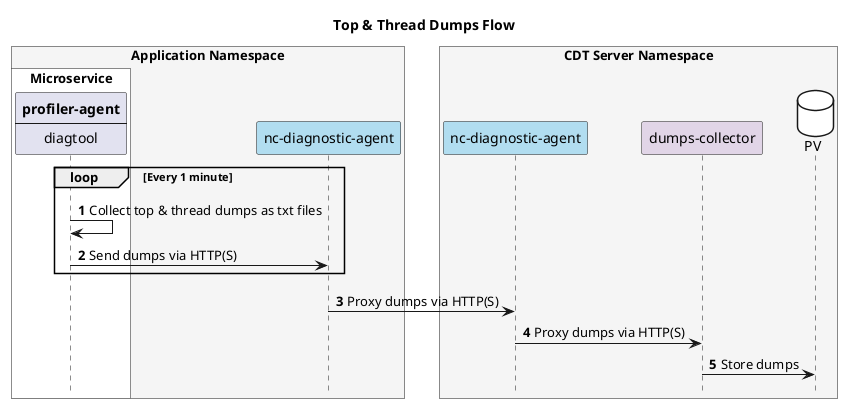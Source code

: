 @startuml top-th-dumps-flow

!pragma teoz true
autonumber
hide footbox

title Top & Thread Dumps Flow

box "Application Namespace" #F5F5F5
    box "Microservice" #white
        participant profilerAgent [
            **profiler-agent**
            ----
            diagtool
        ]
    end box

    participant "nc-diagnostic-agent" as ncDiagAgentApp #B1DDF0
end box

box "CDT Server Namespace" #F5F5F5
    participant "nc-diagnostic-agent" as ncDiagAgentCDT #B1DDF0
    participant "dumps-collector" as dumpCollector #E1D5E7
    database "PV" as pv #white
end box

loop Every 1 minute
    profilerAgent -> profilerAgent: Collect top & thread dumps as txt files
    profilerAgent -> ncDiagAgentApp: Send dumps via HTTP(S)
end loop

ncDiagAgentApp -> ncDiagAgentCDT: Proxy dumps via HTTP(S)
ncDiagAgentCDT -> dumpCollector: Proxy dumps via HTTP(S)

dumpCollector -> pv: Store dumps

@enduml